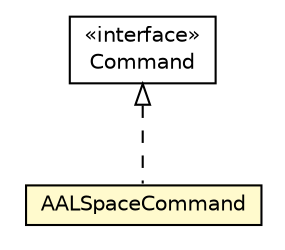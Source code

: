 #!/usr/local/bin/dot
#
# Class diagram 
# Generated by UMLGraph version 5.1 (http://www.umlgraph.org/)
#

digraph G {
	edge [fontname="Helvetica",fontsize=10,labelfontname="Helvetica",labelfontsize=10];
	node [fontname="Helvetica",fontsize=10,shape=plaintext];
	nodesep=0.25;
	ranksep=0.5;
	// org.universAAL.middleware.felix.shell.commands.AALSpaceCommand
	c5415362 [label=<<table title="org.universAAL.middleware.felix.shell.commands.AALSpaceCommand" border="0" cellborder="1" cellspacing="0" cellpadding="2" port="p" bgcolor="lemonChiffon" href="./AALSpaceCommand.html">
		<tr><td><table border="0" cellspacing="0" cellpadding="1">
<tr><td align="center" balign="center"> AALSpaceCommand </td></tr>
		</table></td></tr>
		</table>>, fontname="Helvetica", fontcolor="black", fontsize=10.0];
	//org.universAAL.middleware.felix.shell.commands.AALSpaceCommand implements org.apache.felix.shell.Command
	c5416877:p -> c5415362:p [dir=back,arrowtail=empty,style=dashed];
	// org.apache.felix.shell.Command
	c5416877 [label=<<table title="org.apache.felix.shell.Command" border="0" cellborder="1" cellspacing="0" cellpadding="2" port="p" href="http://java.sun.com/j2se/1.4.2/docs/api/org/apache/felix/shell/Command.html">
		<tr><td><table border="0" cellspacing="0" cellpadding="1">
<tr><td align="center" balign="center"> &#171;interface&#187; </td></tr>
<tr><td align="center" balign="center"> Command </td></tr>
		</table></td></tr>
		</table>>, fontname="Helvetica", fontcolor="black", fontsize=10.0];
}

